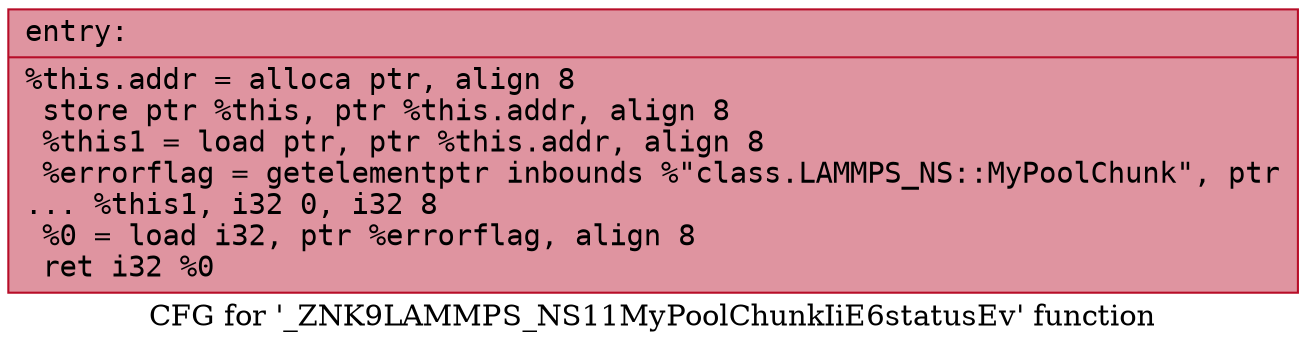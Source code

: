 digraph "CFG for '_ZNK9LAMMPS_NS11MyPoolChunkIiE6statusEv' function" {
	label="CFG for '_ZNK9LAMMPS_NS11MyPoolChunkIiE6statusEv' function";

	Node0x556991b45350 [shape=record,color="#b70d28ff", style=filled, fillcolor="#b70d2870" fontname="Courier",label="{entry:\l|  %this.addr = alloca ptr, align 8\l  store ptr %this, ptr %this.addr, align 8\l  %this1 = load ptr, ptr %this.addr, align 8\l  %errorflag = getelementptr inbounds %\"class.LAMMPS_NS::MyPoolChunk\", ptr\l... %this1, i32 0, i32 8\l  %0 = load i32, ptr %errorflag, align 8\l  ret i32 %0\l}"];
}
